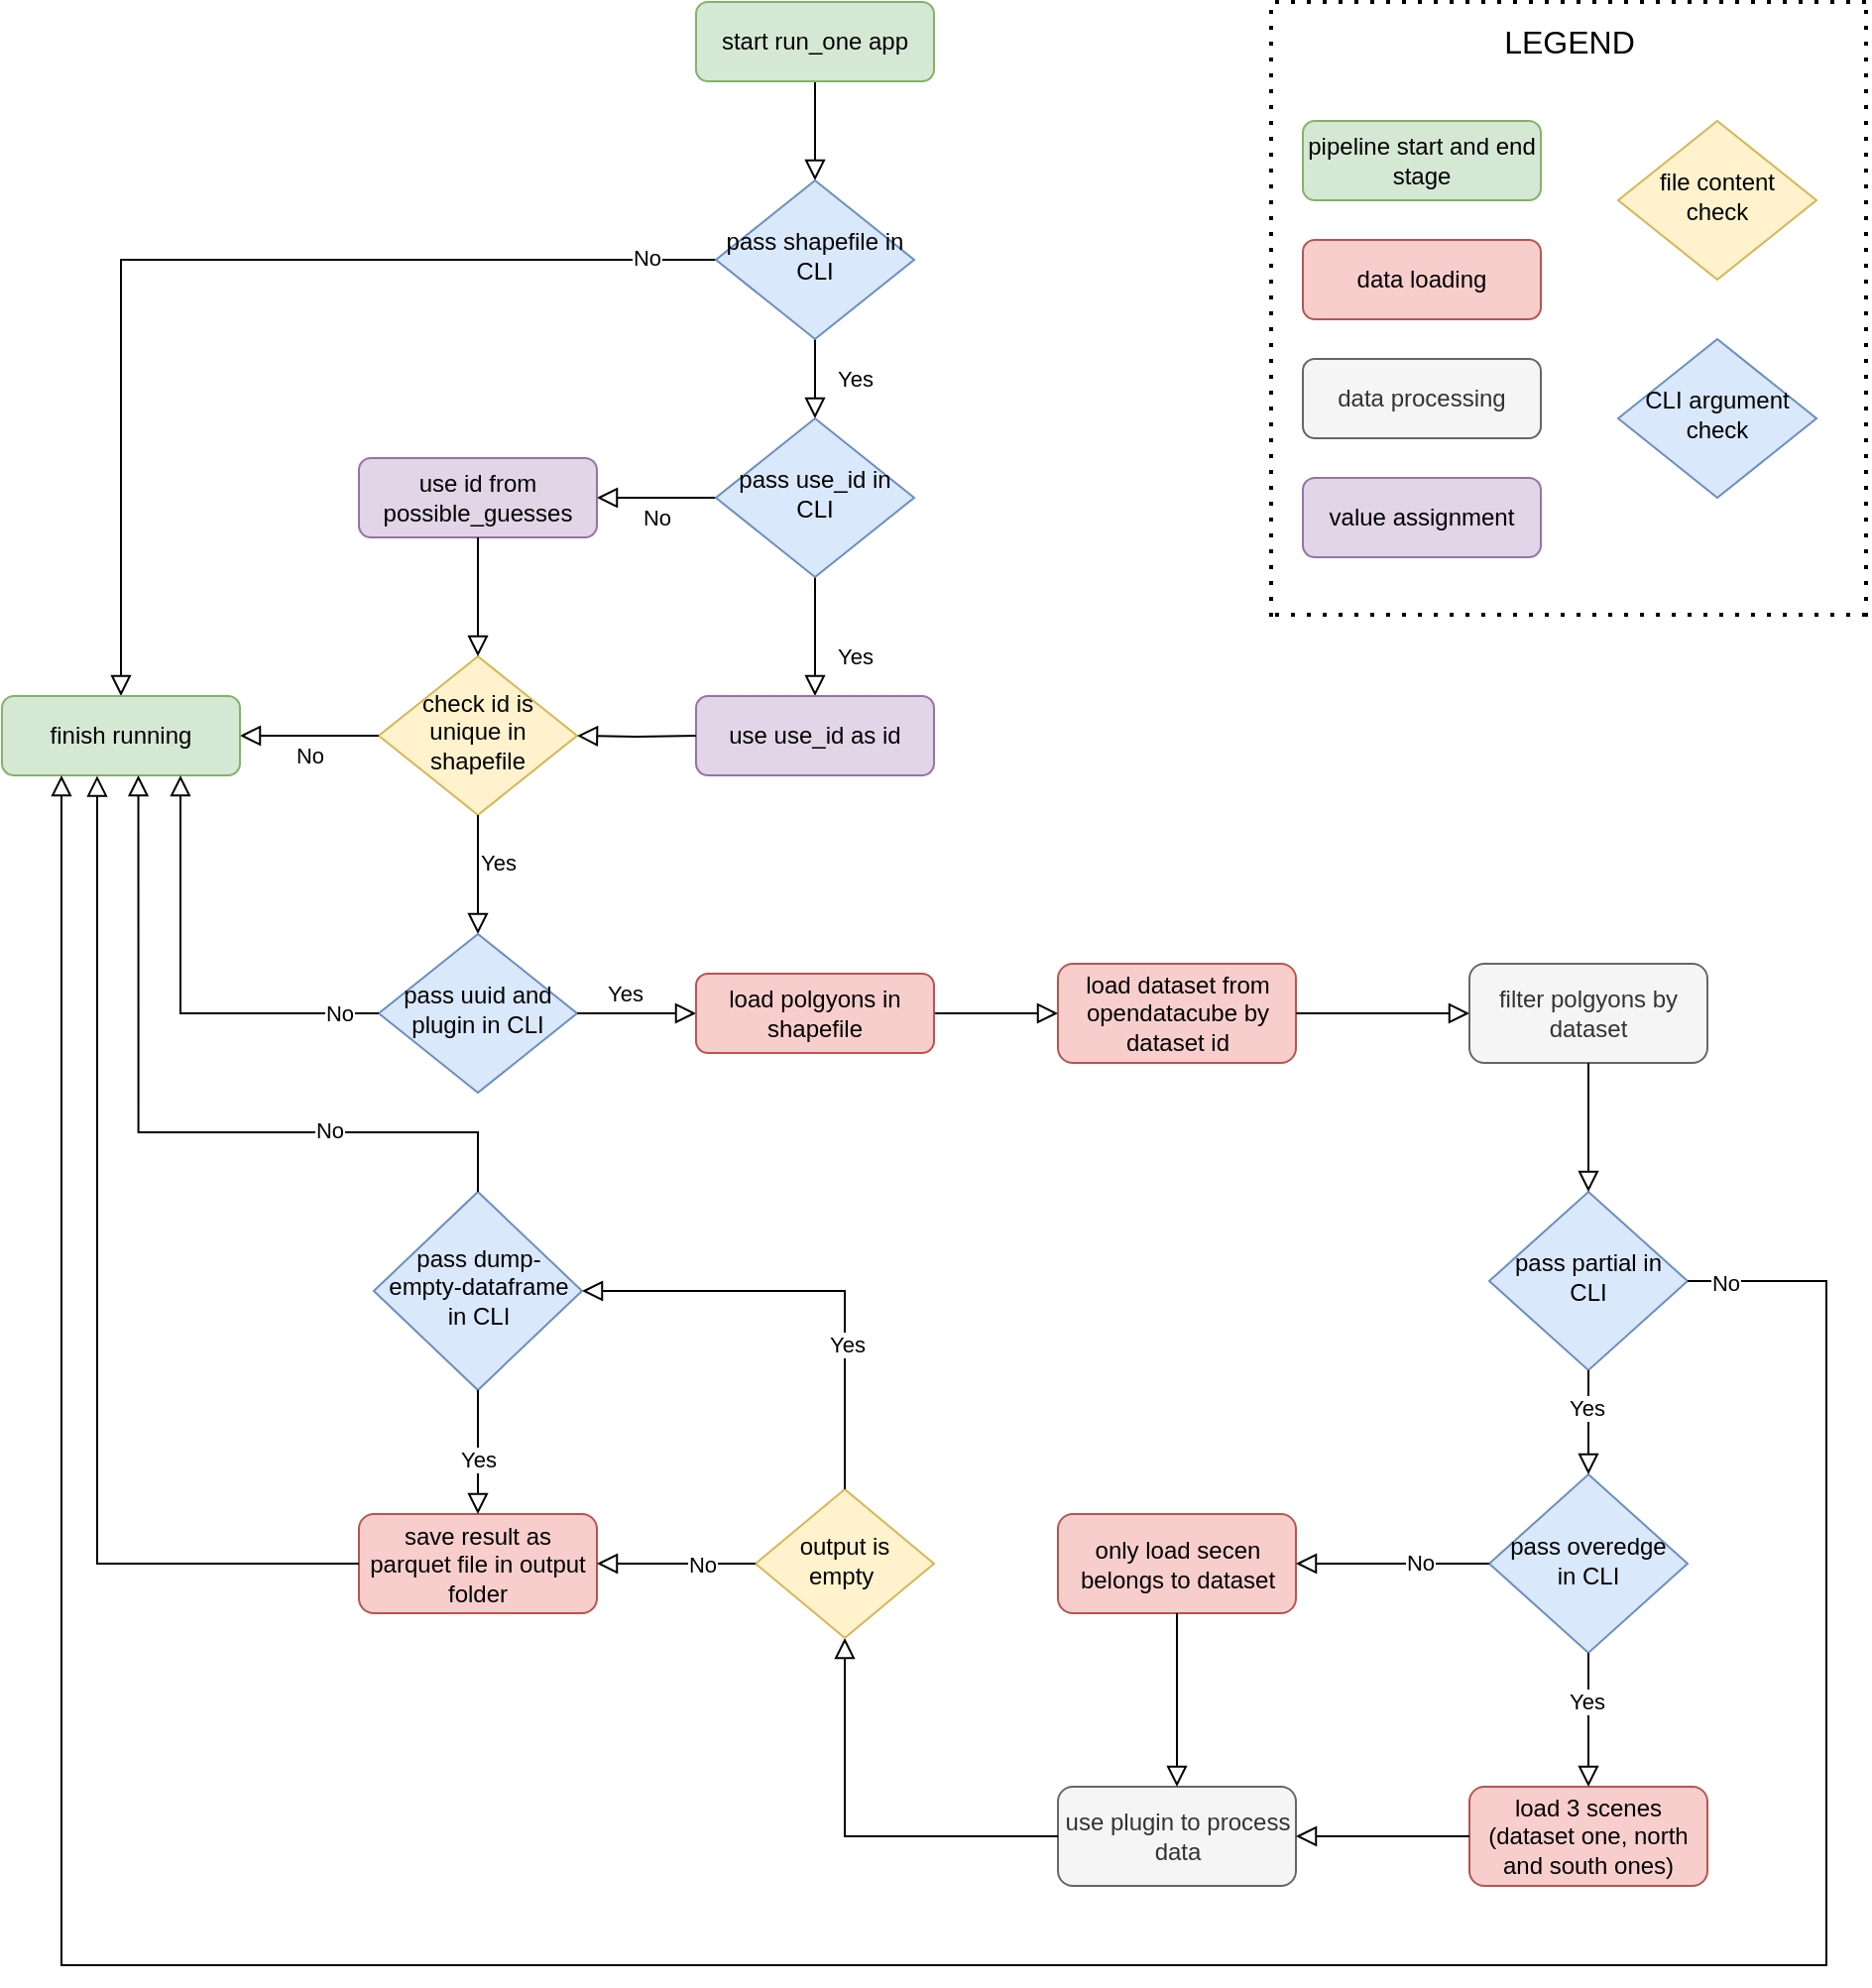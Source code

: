 <mxfile version="20.0.4" type="device"><diagram id="C5RBs43oDa-KdzZeNtuy" name="Page-1"><mxGraphModel dx="1808" dy="526" grid="1" gridSize="10" guides="1" tooltips="1" connect="1" arrows="1" fold="1" page="1" pageScale="1" pageWidth="827" pageHeight="1169" math="0" shadow="0"><root><mxCell id="WIyWlLk6GJQsqaUBKTNV-0"/><mxCell id="WIyWlLk6GJQsqaUBKTNV-1" parent="WIyWlLk6GJQsqaUBKTNV-0"/><mxCell id="WIyWlLk6GJQsqaUBKTNV-2" value="" style="rounded=0;html=1;jettySize=auto;orthogonalLoop=1;fontSize=11;endArrow=block;endFill=0;endSize=8;strokeWidth=1;shadow=0;labelBackgroundColor=none;edgeStyle=orthogonalEdgeStyle;" parent="WIyWlLk6GJQsqaUBKTNV-1" source="WIyWlLk6GJQsqaUBKTNV-3" target="WIyWlLk6GJQsqaUBKTNV-6" edge="1"><mxGeometry relative="1" as="geometry"/></mxCell><mxCell id="WIyWlLk6GJQsqaUBKTNV-3" value="start run_one app" style="rounded=1;whiteSpace=wrap;html=1;fontSize=12;glass=0;strokeWidth=1;shadow=0;fillColor=#d5e8d4;strokeColor=#82b366;" parent="WIyWlLk6GJQsqaUBKTNV-1" vertex="1"><mxGeometry x="160" y="80" width="120" height="40" as="geometry"/></mxCell><mxCell id="WIyWlLk6GJQsqaUBKTNV-4" value="Yes" style="rounded=0;html=1;jettySize=auto;orthogonalLoop=1;fontSize=11;endArrow=block;endFill=0;endSize=8;strokeWidth=1;shadow=0;labelBackgroundColor=none;edgeStyle=orthogonalEdgeStyle;" parent="WIyWlLk6GJQsqaUBKTNV-1" source="WIyWlLk6GJQsqaUBKTNV-6" target="WIyWlLk6GJQsqaUBKTNV-10" edge="1"><mxGeometry y="20" relative="1" as="geometry"><mxPoint as="offset"/></mxGeometry></mxCell><mxCell id="WIyWlLk6GJQsqaUBKTNV-5" value="" style="edgeStyle=orthogonalEdgeStyle;rounded=0;html=1;jettySize=auto;orthogonalLoop=1;fontSize=11;endArrow=block;endFill=0;endSize=8;strokeWidth=1;shadow=0;labelBackgroundColor=none;entryX=0.5;entryY=0;entryDx=0;entryDy=0;" parent="WIyWlLk6GJQsqaUBKTNV-1" source="WIyWlLk6GJQsqaUBKTNV-6" target="HM91xtG26F63DGOd4Vts-7" edge="1"><mxGeometry x="-0.878" relative="1" as="geometry"><mxPoint as="offset"/><mxPoint x="-100" y="420" as="targetPoint"/><Array as="points"><mxPoint x="-130" y="210"/></Array></mxGeometry></mxCell><mxCell id="HM91xtG26F63DGOd4Vts-110" value="No" style="edgeLabel;html=1;align=center;verticalAlign=middle;resizable=0;points=[];" parent="WIyWlLk6GJQsqaUBKTNV-5" vertex="1" connectable="0"><mxGeometry x="-0.864" y="-1" relative="1" as="geometry"><mxPoint as="offset"/></mxGeometry></mxCell><mxCell id="WIyWlLk6GJQsqaUBKTNV-6" value="pass shapefile in CLI" style="rhombus;whiteSpace=wrap;html=1;shadow=0;fontFamily=Helvetica;fontSize=12;align=center;strokeWidth=1;spacing=6;spacingTop=-4;fillColor=#dae8fc;strokeColor=#6c8ebf;" parent="WIyWlLk6GJQsqaUBKTNV-1" vertex="1"><mxGeometry x="170" y="170" width="100" height="80" as="geometry"/></mxCell><mxCell id="WIyWlLk6GJQsqaUBKTNV-8" value="Yes" style="rounded=0;html=1;jettySize=auto;orthogonalLoop=1;fontSize=11;endArrow=block;endFill=0;endSize=8;strokeWidth=1;shadow=0;labelBackgroundColor=none;edgeStyle=orthogonalEdgeStyle;" parent="WIyWlLk6GJQsqaUBKTNV-1" source="WIyWlLk6GJQsqaUBKTNV-10" target="WIyWlLk6GJQsqaUBKTNV-11" edge="1"><mxGeometry x="0.333" y="20" relative="1" as="geometry"><mxPoint as="offset"/></mxGeometry></mxCell><mxCell id="WIyWlLk6GJQsqaUBKTNV-9" value="No" style="edgeStyle=orthogonalEdgeStyle;rounded=0;html=1;jettySize=auto;orthogonalLoop=1;fontSize=11;endArrow=block;endFill=0;endSize=8;strokeWidth=1;shadow=0;labelBackgroundColor=none;" parent="WIyWlLk6GJQsqaUBKTNV-1" source="WIyWlLk6GJQsqaUBKTNV-10" target="WIyWlLk6GJQsqaUBKTNV-12" edge="1"><mxGeometry y="10" relative="1" as="geometry"><mxPoint as="offset"/></mxGeometry></mxCell><mxCell id="WIyWlLk6GJQsqaUBKTNV-10" value="pass use_id in CLI" style="rhombus;whiteSpace=wrap;html=1;shadow=0;fontFamily=Helvetica;fontSize=12;align=center;strokeWidth=1;spacing=6;spacingTop=-4;fillColor=#dae8fc;strokeColor=#6c8ebf;" parent="WIyWlLk6GJQsqaUBKTNV-1" vertex="1"><mxGeometry x="170" y="290" width="100" height="80" as="geometry"/></mxCell><mxCell id="WIyWlLk6GJQsqaUBKTNV-11" value="use use_id as id" style="rounded=1;whiteSpace=wrap;html=1;fontSize=12;glass=0;strokeWidth=1;shadow=0;fillColor=#e1d5e7;strokeColor=#9673a6;" parent="WIyWlLk6GJQsqaUBKTNV-1" vertex="1"><mxGeometry x="160" y="430" width="120" height="40" as="geometry"/></mxCell><mxCell id="WIyWlLk6GJQsqaUBKTNV-12" value="use id from possible_guesses" style="rounded=1;whiteSpace=wrap;html=1;fontSize=12;glass=0;strokeWidth=1;shadow=0;fillColor=#e1d5e7;strokeColor=#9673a6;" parent="WIyWlLk6GJQsqaUBKTNV-1" vertex="1"><mxGeometry x="-10" y="310" width="120" height="40" as="geometry"/></mxCell><mxCell id="HM91xtG26F63DGOd4Vts-1" value="check id is unique in shapefile" style="rhombus;whiteSpace=wrap;html=1;shadow=0;fontFamily=Helvetica;fontSize=12;align=center;strokeWidth=1;spacing=6;spacingTop=-4;fillColor=#fff2cc;strokeColor=#d6b656;" parent="WIyWlLk6GJQsqaUBKTNV-1" vertex="1"><mxGeometry y="410" width="100" height="80" as="geometry"/></mxCell><mxCell id="HM91xtG26F63DGOd4Vts-2" value="" style="edgeStyle=orthogonalEdgeStyle;rounded=0;html=1;jettySize=auto;orthogonalLoop=1;fontSize=11;endArrow=block;endFill=0;endSize=8;strokeWidth=1;shadow=0;labelBackgroundColor=none;exitX=0.5;exitY=1;exitDx=0;exitDy=0;entryX=0.5;entryY=0;entryDx=0;entryDy=0;" parent="WIyWlLk6GJQsqaUBKTNV-1" source="WIyWlLk6GJQsqaUBKTNV-12" target="HM91xtG26F63DGOd4Vts-1" edge="1"><mxGeometry y="10" relative="1" as="geometry"><mxPoint as="offset"/><mxPoint x="180" y="340" as="sourcePoint"/><mxPoint x="120" y="340" as="targetPoint"/></mxGeometry></mxCell><mxCell id="HM91xtG26F63DGOd4Vts-5" value="" style="rounded=0;html=1;jettySize=auto;orthogonalLoop=1;fontSize=11;endArrow=block;endFill=0;endSize=8;strokeWidth=1;shadow=0;labelBackgroundColor=none;edgeStyle=orthogonalEdgeStyle;entryX=1;entryY=0.5;entryDx=0;entryDy=0;" parent="WIyWlLk6GJQsqaUBKTNV-1" target="HM91xtG26F63DGOd4Vts-1" edge="1"><mxGeometry x="0.333" y="20" relative="1" as="geometry"><mxPoint as="offset"/><mxPoint x="160" y="450" as="sourcePoint"/><mxPoint x="230" y="440" as="targetPoint"/></mxGeometry></mxCell><mxCell id="HM91xtG26F63DGOd4Vts-6" value="No" style="edgeStyle=orthogonalEdgeStyle;rounded=0;html=1;jettySize=auto;orthogonalLoop=1;fontSize=11;endArrow=block;endFill=0;endSize=8;strokeWidth=1;shadow=0;labelBackgroundColor=none;exitX=0;exitY=0.5;exitDx=0;exitDy=0;" parent="WIyWlLk6GJQsqaUBKTNV-1" source="HM91xtG26F63DGOd4Vts-1" edge="1"><mxGeometry y="10" relative="1" as="geometry"><mxPoint as="offset"/><mxPoint x="60" y="360" as="sourcePoint"/><mxPoint x="-70" y="450" as="targetPoint"/></mxGeometry></mxCell><mxCell id="HM91xtG26F63DGOd4Vts-7" value="finish running" style="rounded=1;whiteSpace=wrap;html=1;fontSize=12;glass=0;strokeWidth=1;shadow=0;fillColor=#d5e8d4;strokeColor=#82b366;" parent="WIyWlLk6GJQsqaUBKTNV-1" vertex="1"><mxGeometry x="-190" y="430" width="120" height="40" as="geometry"/></mxCell><mxCell id="HM91xtG26F63DGOd4Vts-8" value="Yes" style="edgeStyle=orthogonalEdgeStyle;rounded=0;html=1;jettySize=auto;orthogonalLoop=1;fontSize=11;endArrow=block;endFill=0;endSize=8;strokeWidth=1;shadow=0;labelBackgroundColor=none;exitX=0.5;exitY=1;exitDx=0;exitDy=0;" parent="WIyWlLk6GJQsqaUBKTNV-1" source="HM91xtG26F63DGOd4Vts-1" edge="1"><mxGeometry x="-0.2" y="10" relative="1" as="geometry"><mxPoint as="offset"/><mxPoint x="10" y="460" as="sourcePoint"/><mxPoint x="50" y="550" as="targetPoint"/></mxGeometry></mxCell><mxCell id="HM91xtG26F63DGOd4Vts-10" value="pass uuid and plugin in CLI" style="rhombus;whiteSpace=wrap;html=1;shadow=0;fontFamily=Helvetica;fontSize=12;align=center;strokeWidth=1;spacing=6;spacingTop=-4;fillColor=#dae8fc;strokeColor=#6c8ebf;" parent="WIyWlLk6GJQsqaUBKTNV-1" vertex="1"><mxGeometry y="550" width="100" height="80" as="geometry"/></mxCell><mxCell id="HM91xtG26F63DGOd4Vts-11" value="" style="edgeStyle=orthogonalEdgeStyle;rounded=0;html=1;jettySize=auto;orthogonalLoop=1;fontSize=11;endArrow=block;endFill=0;endSize=8;strokeWidth=1;shadow=0;labelBackgroundColor=none;exitX=0;exitY=0.5;exitDx=0;exitDy=0;" parent="WIyWlLk6GJQsqaUBKTNV-1" source="HM91xtG26F63DGOd4Vts-10" edge="1"><mxGeometry x="-0.818" relative="1" as="geometry"><mxPoint as="offset"/><mxPoint x="10.0" y="460" as="sourcePoint"/><mxPoint x="-100" y="470" as="targetPoint"/><Array as="points"><mxPoint x="-100" y="590"/></Array></mxGeometry></mxCell><mxCell id="HM91xtG26F63DGOd4Vts-109" value="No" style="edgeLabel;html=1;align=center;verticalAlign=middle;resizable=0;points=[];" parent="HM91xtG26F63DGOd4Vts-11" vertex="1" connectable="0"><mxGeometry x="-0.883" y="-1" relative="1" as="geometry"><mxPoint x="-7" y="1" as="offset"/></mxGeometry></mxCell><mxCell id="HM91xtG26F63DGOd4Vts-12" value="Yes" style="edgeStyle=orthogonalEdgeStyle;rounded=0;html=1;jettySize=auto;orthogonalLoop=1;fontSize=11;endArrow=block;endFill=0;endSize=8;strokeWidth=1;shadow=0;labelBackgroundColor=none;exitX=1;exitY=0.5;exitDx=0;exitDy=0;entryX=0;entryY=0.5;entryDx=0;entryDy=0;" parent="WIyWlLk6GJQsqaUBKTNV-1" source="HM91xtG26F63DGOd4Vts-10" target="HM91xtG26F63DGOd4Vts-125" edge="1"><mxGeometry x="-0.2" y="10" relative="1" as="geometry"><mxPoint as="offset"/><mxPoint x="60" y="500" as="sourcePoint"/><mxPoint x="160" y="590" as="targetPoint"/></mxGeometry></mxCell><mxCell id="HM91xtG26F63DGOd4Vts-14" value="load dataset from opendatacube by dataset id" style="rounded=1;whiteSpace=wrap;html=1;fontSize=12;glass=0;strokeWidth=1;shadow=0;fillColor=#f8cecc;strokeColor=#b85450;" parent="WIyWlLk6GJQsqaUBKTNV-1" vertex="1"><mxGeometry x="342.5" y="565" width="120" height="50" as="geometry"/></mxCell><mxCell id="HM91xtG26F63DGOd4Vts-27" value="filter polgyons by dataset" style="rounded=1;whiteSpace=wrap;html=1;fontSize=12;glass=0;strokeWidth=1;shadow=0;fillColor=#f5f5f5;strokeColor=#666666;fontColor=#333333;" parent="WIyWlLk6GJQsqaUBKTNV-1" vertex="1"><mxGeometry x="550" y="565" width="120" height="50" as="geometry"/></mxCell><mxCell id="HM91xtG26F63DGOd4Vts-37" value="pass&amp;nbsp;partial in CLI" style="rhombus;whiteSpace=wrap;html=1;shadow=0;fontFamily=Helvetica;fontSize=12;align=center;strokeWidth=1;spacing=6;spacingTop=-4;fillColor=#dae8fc;strokeColor=#6c8ebf;" parent="WIyWlLk6GJQsqaUBKTNV-1" vertex="1"><mxGeometry x="560" y="680" width="100" height="90" as="geometry"/></mxCell><mxCell id="HM91xtG26F63DGOd4Vts-38" value="pass&amp;nbsp;overedge in CLI" style="rhombus;whiteSpace=wrap;html=1;shadow=0;fontFamily=Helvetica;fontSize=12;align=center;strokeWidth=1;spacing=6;spacingTop=-4;fillColor=#dae8fc;strokeColor=#6c8ebf;" parent="WIyWlLk6GJQsqaUBKTNV-1" vertex="1"><mxGeometry x="560" y="822.5" width="100" height="90" as="geometry"/></mxCell><mxCell id="HM91xtG26F63DGOd4Vts-39" value="" style="edgeStyle=orthogonalEdgeStyle;rounded=0;html=1;jettySize=auto;orthogonalLoop=1;fontSize=11;endArrow=block;endFill=0;endSize=8;strokeWidth=1;shadow=0;labelBackgroundColor=none;exitX=1;exitY=0.5;exitDx=0;exitDy=0;entryX=0.25;entryY=1;entryDx=0;entryDy=0;" parent="WIyWlLk6GJQsqaUBKTNV-1" source="HM91xtG26F63DGOd4Vts-37" target="HM91xtG26F63DGOd4Vts-7" edge="1"><mxGeometry y="10" relative="1" as="geometry"><mxPoint as="offset"/><mxPoint x="500" y="705" as="sourcePoint"/><mxPoint x="-220" y="460" as="targetPoint"/><Array as="points"><mxPoint x="730" y="725"/><mxPoint x="730" y="1070"/><mxPoint x="-160" y="1070"/></Array></mxGeometry></mxCell><mxCell id="HM91xtG26F63DGOd4Vts-57" value="No" style="edgeLabel;html=1;align=center;verticalAlign=middle;resizable=0;points=[];" parent="HM91xtG26F63DGOd4Vts-39" vertex="1" connectable="0"><mxGeometry x="-0.98" y="-1" relative="1" as="geometry"><mxPoint as="offset"/></mxGeometry></mxCell><mxCell id="HM91xtG26F63DGOd4Vts-41" value="" style="edgeStyle=orthogonalEdgeStyle;rounded=0;html=1;jettySize=auto;orthogonalLoop=1;fontSize=11;endArrow=block;endFill=0;endSize=8;strokeWidth=1;shadow=0;labelBackgroundColor=none;exitX=0.5;exitY=1;exitDx=0;exitDy=0;entryX=0.5;entryY=0;entryDx=0;entryDy=0;" parent="WIyWlLk6GJQsqaUBKTNV-1" source="HM91xtG26F63DGOd4Vts-27" target="HM91xtG26F63DGOd4Vts-37" edge="1"><mxGeometry y="10" relative="1" as="geometry"><mxPoint as="offset"/><mxPoint x="523.5" y="855" as="sourcePoint"/><mxPoint x="633.5" y="855" as="targetPoint"/></mxGeometry></mxCell><mxCell id="HM91xtG26F63DGOd4Vts-43" value="" style="edgeStyle=orthogonalEdgeStyle;rounded=0;html=1;jettySize=auto;orthogonalLoop=1;fontSize=11;endArrow=block;endFill=0;endSize=8;strokeWidth=1;shadow=0;labelBackgroundColor=none;entryX=0.5;entryY=0;entryDx=0;entryDy=0;exitX=0.5;exitY=1;exitDx=0;exitDy=0;" parent="WIyWlLk6GJQsqaUBKTNV-1" source="HM91xtG26F63DGOd4Vts-37" target="HM91xtG26F63DGOd4Vts-38" edge="1"><mxGeometry y="10" relative="1" as="geometry"><mxPoint as="offset"/><mxPoint x="683.5" y="990" as="sourcePoint"/><mxPoint x="693.548" y="910.043" as="targetPoint"/></mxGeometry></mxCell><mxCell id="HM91xtG26F63DGOd4Vts-44" value="Yes" style="edgeLabel;html=1;align=center;verticalAlign=middle;resizable=0;points=[];" parent="HM91xtG26F63DGOd4Vts-43" vertex="1" connectable="0"><mxGeometry x="-0.285" y="-1" relative="1" as="geometry"><mxPoint as="offset"/></mxGeometry></mxCell><mxCell id="HM91xtG26F63DGOd4Vts-45" value="only load secen belongs to dataset" style="rounded=1;whiteSpace=wrap;html=1;fontSize=12;glass=0;strokeWidth=1;shadow=0;fillColor=#f8cecc;strokeColor=#b85450;" parent="WIyWlLk6GJQsqaUBKTNV-1" vertex="1"><mxGeometry x="342.5" y="842.5" width="120" height="50" as="geometry"/></mxCell><mxCell id="HM91xtG26F63DGOd4Vts-46" value="load 3 scenes (dataset one, north and south ones)" style="rounded=1;whiteSpace=wrap;html=1;fontSize=12;glass=0;strokeWidth=1;shadow=0;fillColor=#f8cecc;strokeColor=#b85450;" parent="WIyWlLk6GJQsqaUBKTNV-1" vertex="1"><mxGeometry x="550" y="980" width="120" height="50" as="geometry"/></mxCell><mxCell id="HM91xtG26F63DGOd4Vts-47" value="" style="edgeStyle=orthogonalEdgeStyle;rounded=0;html=1;jettySize=auto;orthogonalLoop=1;fontSize=11;endArrow=block;endFill=0;endSize=8;strokeWidth=1;shadow=0;labelBackgroundColor=none;exitX=0.5;exitY=1;exitDx=0;exitDy=0;" parent="WIyWlLk6GJQsqaUBKTNV-1" source="HM91xtG26F63DGOd4Vts-38" target="HM91xtG26F63DGOd4Vts-46" edge="1"><mxGeometry y="10" relative="1" as="geometry"><mxPoint as="offset"/><mxPoint x="683.5" y="1130" as="sourcePoint"/><mxPoint x="693.5" y="1050" as="targetPoint"/></mxGeometry></mxCell><mxCell id="HM91xtG26F63DGOd4Vts-48" value="Yes" style="edgeLabel;html=1;align=center;verticalAlign=middle;resizable=0;points=[];" parent="HM91xtG26F63DGOd4Vts-47" vertex="1" connectable="0"><mxGeometry x="-0.285" y="-1" relative="1" as="geometry"><mxPoint as="offset"/></mxGeometry></mxCell><mxCell id="HM91xtG26F63DGOd4Vts-49" value="" style="edgeStyle=orthogonalEdgeStyle;rounded=0;html=1;jettySize=auto;orthogonalLoop=1;fontSize=11;endArrow=block;endFill=0;endSize=8;strokeWidth=1;shadow=0;labelBackgroundColor=none;entryX=1;entryY=0.5;entryDx=0;entryDy=0;exitX=0;exitY=0.5;exitDx=0;exitDy=0;" parent="WIyWlLk6GJQsqaUBKTNV-1" source="HM91xtG26F63DGOd4Vts-38" target="HM91xtG26F63DGOd4Vts-45" edge="1"><mxGeometry y="10" relative="1" as="geometry"><mxPoint as="offset"/><mxPoint x="693.5" y="1140" as="sourcePoint"/><mxPoint x="693.5" y="1200" as="targetPoint"/></mxGeometry></mxCell><mxCell id="HM91xtG26F63DGOd4Vts-50" value="No" style="edgeLabel;html=1;align=center;verticalAlign=middle;resizable=0;points=[];" parent="HM91xtG26F63DGOd4Vts-49" vertex="1" connectable="0"><mxGeometry x="-0.285" y="-1" relative="1" as="geometry"><mxPoint as="offset"/></mxGeometry></mxCell><mxCell id="HM91xtG26F63DGOd4Vts-51" value="use plugin to process data" style="rounded=1;whiteSpace=wrap;html=1;fontSize=12;glass=0;strokeWidth=1;shadow=0;fillColor=#f5f5f5;strokeColor=#666666;fontColor=#333333;" parent="WIyWlLk6GJQsqaUBKTNV-1" vertex="1"><mxGeometry x="342.5" y="980" width="120" height="50" as="geometry"/></mxCell><mxCell id="HM91xtG26F63DGOd4Vts-52" value="" style="edgeStyle=orthogonalEdgeStyle;rounded=0;html=1;jettySize=auto;orthogonalLoop=1;fontSize=11;endArrow=block;endFill=0;endSize=8;strokeWidth=1;shadow=0;labelBackgroundColor=none;entryX=1;entryY=0.5;entryDx=0;entryDy=0;exitX=0;exitY=0.5;exitDx=0;exitDy=0;" parent="WIyWlLk6GJQsqaUBKTNV-1" source="HM91xtG26F63DGOd4Vts-46" target="HM91xtG26F63DGOd4Vts-51" edge="1"><mxGeometry y="10" relative="1" as="geometry"><mxPoint as="offset"/><mxPoint x="693.5" y="1140" as="sourcePoint"/><mxPoint x="693.5" y="1200" as="targetPoint"/></mxGeometry></mxCell><mxCell id="HM91xtG26F63DGOd4Vts-54" value="" style="edgeStyle=orthogonalEdgeStyle;rounded=0;html=1;jettySize=auto;orthogonalLoop=1;fontSize=11;endArrow=block;endFill=0;endSize=8;strokeWidth=1;shadow=0;labelBackgroundColor=none;exitX=0.5;exitY=1;exitDx=0;exitDy=0;" parent="WIyWlLk6GJQsqaUBKTNV-1" source="HM91xtG26F63DGOd4Vts-45" target="HM91xtG26F63DGOd4Vts-51" edge="1"><mxGeometry y="10" relative="1" as="geometry"><mxPoint as="offset"/><mxPoint x="633.5" y="1225" as="sourcePoint"/><mxPoint x="553.5" y="1225" as="targetPoint"/></mxGeometry></mxCell><mxCell id="HM91xtG26F63DGOd4Vts-56" value="" style="edgeStyle=orthogonalEdgeStyle;rounded=0;html=1;jettySize=auto;orthogonalLoop=1;fontSize=11;endArrow=block;endFill=0;endSize=8;strokeWidth=1;shadow=0;labelBackgroundColor=none;entryX=0.5;entryY=1;entryDx=0;entryDy=0;exitX=0;exitY=0.5;exitDx=0;exitDy=0;" parent="WIyWlLk6GJQsqaUBKTNV-1" source="HM91xtG26F63DGOd4Vts-51" target="HM91xtG26F63DGOd4Vts-59" edge="1"><mxGeometry y="10" relative="1" as="geometry"><mxPoint as="offset"/><mxPoint x="407.5" y="1214.41" as="sourcePoint"/><mxPoint x="447.5" y="1225" as="targetPoint"/></mxGeometry></mxCell><mxCell id="HM91xtG26F63DGOd4Vts-59" value="output is empty&amp;nbsp;" style="rhombus;whiteSpace=wrap;html=1;shadow=0;fontFamily=Helvetica;fontSize=12;align=center;strokeWidth=1;spacing=6;spacingTop=-4;fillColor=#fff2cc;strokeColor=#d6b656;" parent="WIyWlLk6GJQsqaUBKTNV-1" vertex="1"><mxGeometry x="190" y="830" width="90" height="75" as="geometry"/></mxCell><mxCell id="HM91xtG26F63DGOd4Vts-61" value="" style="edgeStyle=orthogonalEdgeStyle;rounded=0;html=1;jettySize=auto;orthogonalLoop=1;fontSize=11;endArrow=block;endFill=0;endSize=8;strokeWidth=1;shadow=0;labelBackgroundColor=none;exitX=0.5;exitY=0;exitDx=0;exitDy=0;entryX=1;entryY=0.5;entryDx=0;entryDy=0;" parent="WIyWlLk6GJQsqaUBKTNV-1" source="HM91xtG26F63DGOd4Vts-59" target="HM91xtG26F63DGOd4Vts-64" edge="1"><mxGeometry y="10" relative="1" as="geometry"><mxPoint as="offset"/><mxPoint x="267.5" y="1020" as="sourcePoint"/><mxPoint x="267.5" y="1010" as="targetPoint"/><Array as="points"><mxPoint x="235" y="730"/></Array></mxGeometry></mxCell><mxCell id="HM91xtG26F63DGOd4Vts-62" value="Yes" style="edgeLabel;html=1;align=center;verticalAlign=middle;resizable=0;points=[];" parent="HM91xtG26F63DGOd4Vts-61" vertex="1" connectable="0"><mxGeometry x="-0.37" y="-1" relative="1" as="geometry"><mxPoint as="offset"/></mxGeometry></mxCell><mxCell id="HM91xtG26F63DGOd4Vts-64" value="pass dump-empty-dataframe in CLI" style="rhombus;whiteSpace=wrap;html=1;shadow=0;fontFamily=Helvetica;fontSize=12;align=center;strokeWidth=1;spacing=6;spacingTop=-4;fillColor=#dae8fc;strokeColor=#6c8ebf;" parent="WIyWlLk6GJQsqaUBKTNV-1" vertex="1"><mxGeometry x="-2.5" y="680" width="105" height="100" as="geometry"/></mxCell><mxCell id="HM91xtG26F63DGOd4Vts-67" value="save result as parquet file in output folder" style="rounded=1;whiteSpace=wrap;html=1;fontSize=12;glass=0;strokeWidth=1;shadow=0;fillColor=#f8cecc;strokeColor=#b85450;" parent="WIyWlLk6GJQsqaUBKTNV-1" vertex="1"><mxGeometry x="-10" y="842.5" width="120" height="50" as="geometry"/></mxCell><mxCell id="HM91xtG26F63DGOd4Vts-69" value="" style="edgeStyle=orthogonalEdgeStyle;rounded=0;html=1;jettySize=auto;orthogonalLoop=1;fontSize=11;endArrow=block;endFill=0;endSize=8;strokeWidth=1;shadow=0;labelBackgroundColor=none;exitX=0;exitY=0.5;exitDx=0;exitDy=0;" parent="WIyWlLk6GJQsqaUBKTNV-1" source="HM91xtG26F63DGOd4Vts-59" target="HM91xtG26F63DGOd4Vts-67" edge="1"><mxGeometry y="10" relative="1" as="geometry"><mxPoint as="offset"/><mxPoint x="277.5" y="1090" as="sourcePoint"/><mxPoint x="307.5" y="965" as="targetPoint"/></mxGeometry></mxCell><mxCell id="HM91xtG26F63DGOd4Vts-70" value="No" style="edgeLabel;html=1;align=center;verticalAlign=middle;resizable=0;points=[];" parent="HM91xtG26F63DGOd4Vts-69" vertex="1" connectable="0"><mxGeometry x="-0.37" y="-1" relative="1" as="geometry"><mxPoint x="-2" y="1" as="offset"/></mxGeometry></mxCell><mxCell id="HM91xtG26F63DGOd4Vts-71" value="" style="edgeStyle=orthogonalEdgeStyle;rounded=0;html=1;jettySize=auto;orthogonalLoop=1;fontSize=11;endArrow=block;endFill=0;endSize=8;strokeWidth=1;shadow=0;labelBackgroundColor=none;exitX=0.5;exitY=1;exitDx=0;exitDy=0;entryX=0.5;entryY=0;entryDx=0;entryDy=0;" parent="WIyWlLk6GJQsqaUBKTNV-1" source="HM91xtG26F63DGOd4Vts-64" target="HM91xtG26F63DGOd4Vts-67" edge="1"><mxGeometry y="10" relative="1" as="geometry"><mxPoint as="offset"/><mxPoint x="185" y="1127.5" as="sourcePoint"/><mxPoint x="50" y="1090" as="targetPoint"/></mxGeometry></mxCell><mxCell id="HM91xtG26F63DGOd4Vts-72" value="Yes" style="edgeLabel;html=1;align=center;verticalAlign=middle;resizable=0;points=[];" parent="HM91xtG26F63DGOd4Vts-71" vertex="1" connectable="0"><mxGeometry x="-0.37" y="-1" relative="1" as="geometry"><mxPoint x="1" y="15" as="offset"/></mxGeometry></mxCell><mxCell id="HM91xtG26F63DGOd4Vts-100" value="" style="edgeStyle=orthogonalEdgeStyle;rounded=0;html=1;jettySize=auto;orthogonalLoop=1;fontSize=11;endArrow=block;endFill=0;endSize=8;strokeWidth=1;shadow=0;labelBackgroundColor=none;exitX=0.5;exitY=0;exitDx=0;exitDy=0;entryX=0.573;entryY=1;entryDx=0;entryDy=0;entryPerimeter=0;" parent="WIyWlLk6GJQsqaUBKTNV-1" source="HM91xtG26F63DGOd4Vts-64" target="HM91xtG26F63DGOd4Vts-7" edge="1"><mxGeometry y="10" relative="1" as="geometry"><mxPoint as="offset"/><mxPoint x="297.5" y="825" as="sourcePoint"/><mxPoint x="-120" y="480" as="targetPoint"/><Array as="points"><mxPoint x="50" y="650"/><mxPoint x="-121" y="650"/></Array></mxGeometry></mxCell><mxCell id="HM91xtG26F63DGOd4Vts-101" value="No" style="edgeLabel;html=1;align=center;verticalAlign=middle;resizable=0;points=[];" parent="HM91xtG26F63DGOd4Vts-100" vertex="1" connectable="0"><mxGeometry x="-0.37" y="-1" relative="1" as="geometry"><mxPoint x="15" as="offset"/></mxGeometry></mxCell><mxCell id="HM91xtG26F63DGOd4Vts-102" value="" style="edgeStyle=orthogonalEdgeStyle;rounded=0;html=1;jettySize=auto;orthogonalLoop=1;fontSize=11;endArrow=block;endFill=0;endSize=8;strokeWidth=1;shadow=0;labelBackgroundColor=none;exitX=1;exitY=0.5;exitDx=0;exitDy=0;entryX=0;entryY=0.5;entryDx=0;entryDy=0;" parent="WIyWlLk6GJQsqaUBKTNV-1" source="HM91xtG26F63DGOd4Vts-14" target="HM91xtG26F63DGOd4Vts-27" edge="1"><mxGeometry y="10" relative="1" as="geometry"><mxPoint as="offset"/><mxPoint x="423.5" y="595" as="sourcePoint"/><mxPoint x="573.5" y="670" as="targetPoint"/></mxGeometry></mxCell><mxCell id="HM91xtG26F63DGOd4Vts-105" value="" style="edgeStyle=orthogonalEdgeStyle;rounded=0;html=1;jettySize=auto;orthogonalLoop=1;fontSize=11;endArrow=block;endFill=0;endSize=8;strokeWidth=1;shadow=0;labelBackgroundColor=none;exitX=1;exitY=0.5;exitDx=0;exitDy=0;entryX=0;entryY=0.5;entryDx=0;entryDy=0;" parent="WIyWlLk6GJQsqaUBKTNV-1" source="HM91xtG26F63DGOd4Vts-125" target="HM91xtG26F63DGOd4Vts-14" edge="1"><mxGeometry y="10" relative="1" as="geometry"><mxPoint as="offset"/><mxPoint x="437.5" y="585" as="sourcePoint"/><mxPoint x="477.5" y="600" as="targetPoint"/></mxGeometry></mxCell><mxCell id="HM91xtG26F63DGOd4Vts-111" value="pipeline start and end stage" style="rounded=1;whiteSpace=wrap;html=1;fontSize=12;glass=0;strokeWidth=1;shadow=0;fillColor=#d5e8d4;strokeColor=#82b366;" parent="WIyWlLk6GJQsqaUBKTNV-1" vertex="1"><mxGeometry x="466" y="140" width="120" height="40" as="geometry"/></mxCell><mxCell id="HM91xtG26F63DGOd4Vts-112" value="CLI argument check" style="rhombus;whiteSpace=wrap;html=1;shadow=0;fontFamily=Helvetica;fontSize=12;align=center;strokeWidth=1;spacing=6;spacingTop=-4;fillColor=#dae8fc;strokeColor=#6c8ebf;" parent="WIyWlLk6GJQsqaUBKTNV-1" vertex="1"><mxGeometry x="625" y="250" width="100" height="80" as="geometry"/></mxCell><mxCell id="HM91xtG26F63DGOd4Vts-114" value="file content check" style="rhombus;whiteSpace=wrap;html=1;shadow=0;fontFamily=Helvetica;fontSize=12;align=center;strokeWidth=1;spacing=6;spacingTop=-4;fillColor=#fff2cc;strokeColor=#d6b656;" parent="WIyWlLk6GJQsqaUBKTNV-1" vertex="1"><mxGeometry x="625" y="140" width="100" height="80" as="geometry"/></mxCell><mxCell id="HM91xtG26F63DGOd4Vts-119" value="value assignment" style="rounded=1;whiteSpace=wrap;html=1;fontSize=12;glass=0;strokeWidth=1;shadow=0;fillColor=#e1d5e7;strokeColor=#9673a6;" parent="WIyWlLk6GJQsqaUBKTNV-1" vertex="1"><mxGeometry x="466" y="320" width="120" height="40" as="geometry"/></mxCell><mxCell id="HM91xtG26F63DGOd4Vts-120" value="data loading" style="rounded=1;whiteSpace=wrap;html=1;fontSize=12;glass=0;strokeWidth=1;shadow=0;fillColor=#f8cecc;strokeColor=#b85450;" parent="WIyWlLk6GJQsqaUBKTNV-1" vertex="1"><mxGeometry x="466" y="200" width="120" height="40" as="geometry"/></mxCell><mxCell id="HM91xtG26F63DGOd4Vts-121" value="data processing" style="rounded=1;whiteSpace=wrap;html=1;fontSize=12;glass=0;strokeWidth=1;shadow=0;fillColor=#f5f5f5;strokeColor=#666666;fontColor=#333333;" parent="WIyWlLk6GJQsqaUBKTNV-1" vertex="1"><mxGeometry x="466" y="260" width="120" height="40" as="geometry"/></mxCell><mxCell id="HM91xtG26F63DGOd4Vts-125" value="load polgyons in shapefile" style="rounded=1;whiteSpace=wrap;html=1;fontSize=12;glass=0;strokeWidth=1;shadow=0;fillColor=#f8cecc;strokeColor=#b85450;" parent="WIyWlLk6GJQsqaUBKTNV-1" vertex="1"><mxGeometry x="160" y="570" width="120" height="40" as="geometry"/></mxCell><mxCell id="HM91xtG26F63DGOd4Vts-130" value="&lt;font style=&quot;font-size: 16px;&quot;&gt;LEGEND&lt;/font&gt;" style="text;html=1;align=center;verticalAlign=middle;resizable=0;points=[];autosize=1;strokeColor=none;fillColor=none;" parent="WIyWlLk6GJQsqaUBKTNV-1" vertex="1"><mxGeometry x="560" y="90" width="80" height="20" as="geometry"/></mxCell><mxCell id="HM91xtG26F63DGOd4Vts-131" value="" style="endArrow=none;dashed=1;html=1;dashPattern=1 3;strokeWidth=2;rounded=0;fontSize=16;" parent="WIyWlLk6GJQsqaUBKTNV-1" edge="1"><mxGeometry width="50" height="50" relative="1" as="geometry"><mxPoint x="450" y="390" as="sourcePoint"/><mxPoint x="450" y="80" as="targetPoint"/></mxGeometry></mxCell><mxCell id="HM91xtG26F63DGOd4Vts-132" value="" style="endArrow=none;dashed=1;html=1;dashPattern=1 3;strokeWidth=2;rounded=0;fontSize=16;" parent="WIyWlLk6GJQsqaUBKTNV-1" edge="1"><mxGeometry width="50" height="50" relative="1" as="geometry"><mxPoint x="750" y="390" as="sourcePoint"/><mxPoint x="750" y="80" as="targetPoint"/></mxGeometry></mxCell><mxCell id="HM91xtG26F63DGOd4Vts-133" value="" style="endArrow=none;dashed=1;html=1;dashPattern=1 3;strokeWidth=2;rounded=0;fontSize=16;" parent="WIyWlLk6GJQsqaUBKTNV-1" edge="1"><mxGeometry width="50" height="50" relative="1" as="geometry"><mxPoint x="750" y="80" as="sourcePoint"/><mxPoint x="450" y="80" as="targetPoint"/></mxGeometry></mxCell><mxCell id="HM91xtG26F63DGOd4Vts-134" value="" style="endArrow=none;dashed=1;html=1;dashPattern=1 3;strokeWidth=2;rounded=0;fontSize=16;" parent="WIyWlLk6GJQsqaUBKTNV-1" edge="1"><mxGeometry width="50" height="50" relative="1" as="geometry"><mxPoint x="750" y="388.95" as="sourcePoint"/><mxPoint x="450" y="388.95" as="targetPoint"/></mxGeometry></mxCell><mxCell id="3NtWWLdxE4f-t3u69V1m-0" value="" style="edgeStyle=orthogonalEdgeStyle;rounded=0;html=1;jettySize=auto;orthogonalLoop=1;fontSize=11;endArrow=block;endFill=0;endSize=8;strokeWidth=1;shadow=0;labelBackgroundColor=none;exitX=0;exitY=0.5;exitDx=0;exitDy=0;entryX=0.4;entryY=1.005;entryDx=0;entryDy=0;entryPerimeter=0;" parent="WIyWlLk6GJQsqaUBKTNV-1" source="HM91xtG26F63DGOd4Vts-67" target="HM91xtG26F63DGOd4Vts-7" edge="1"><mxGeometry y="10" relative="1" as="geometry"><mxPoint as="offset"/><mxPoint x="345" y="850" as="sourcePoint"/><mxPoint x="210" y="950" as="targetPoint"/></mxGeometry></mxCell></root></mxGraphModel></diagram></mxfile>
